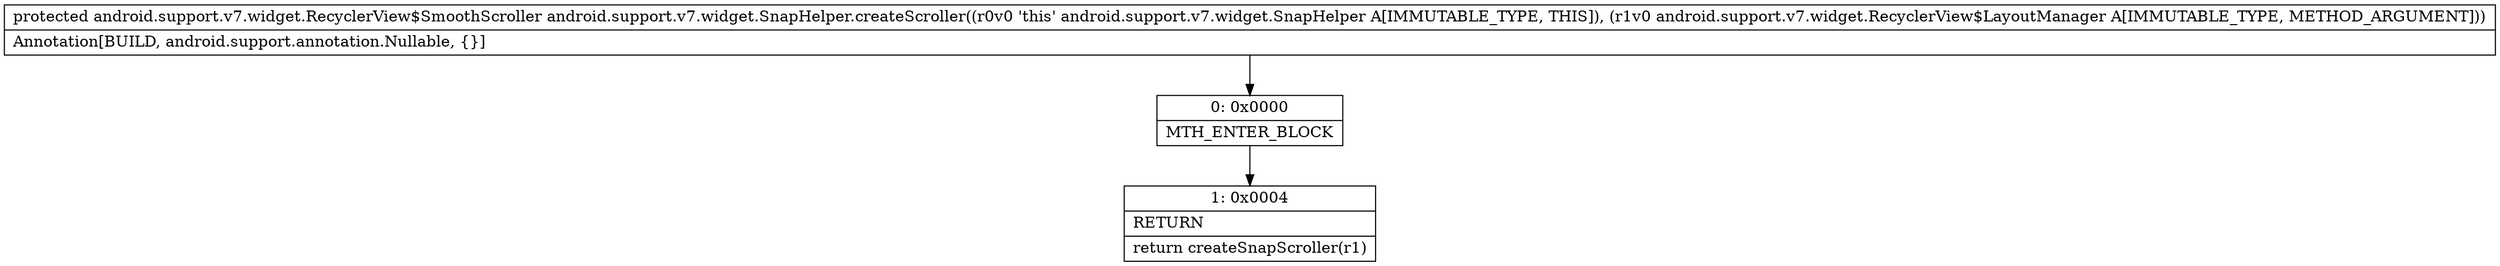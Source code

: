 digraph "CFG forandroid.support.v7.widget.SnapHelper.createScroller(Landroid\/support\/v7\/widget\/RecyclerView$LayoutManager;)Landroid\/support\/v7\/widget\/RecyclerView$SmoothScroller;" {
Node_0 [shape=record,label="{0\:\ 0x0000|MTH_ENTER_BLOCK\l}"];
Node_1 [shape=record,label="{1\:\ 0x0004|RETURN\l|return createSnapScroller(r1)\l}"];
MethodNode[shape=record,label="{protected android.support.v7.widget.RecyclerView$SmoothScroller android.support.v7.widget.SnapHelper.createScroller((r0v0 'this' android.support.v7.widget.SnapHelper A[IMMUTABLE_TYPE, THIS]), (r1v0 android.support.v7.widget.RecyclerView$LayoutManager A[IMMUTABLE_TYPE, METHOD_ARGUMENT]))  | Annotation[BUILD, android.support.annotation.Nullable, \{\}]\l}"];
MethodNode -> Node_0;
Node_0 -> Node_1;
}

